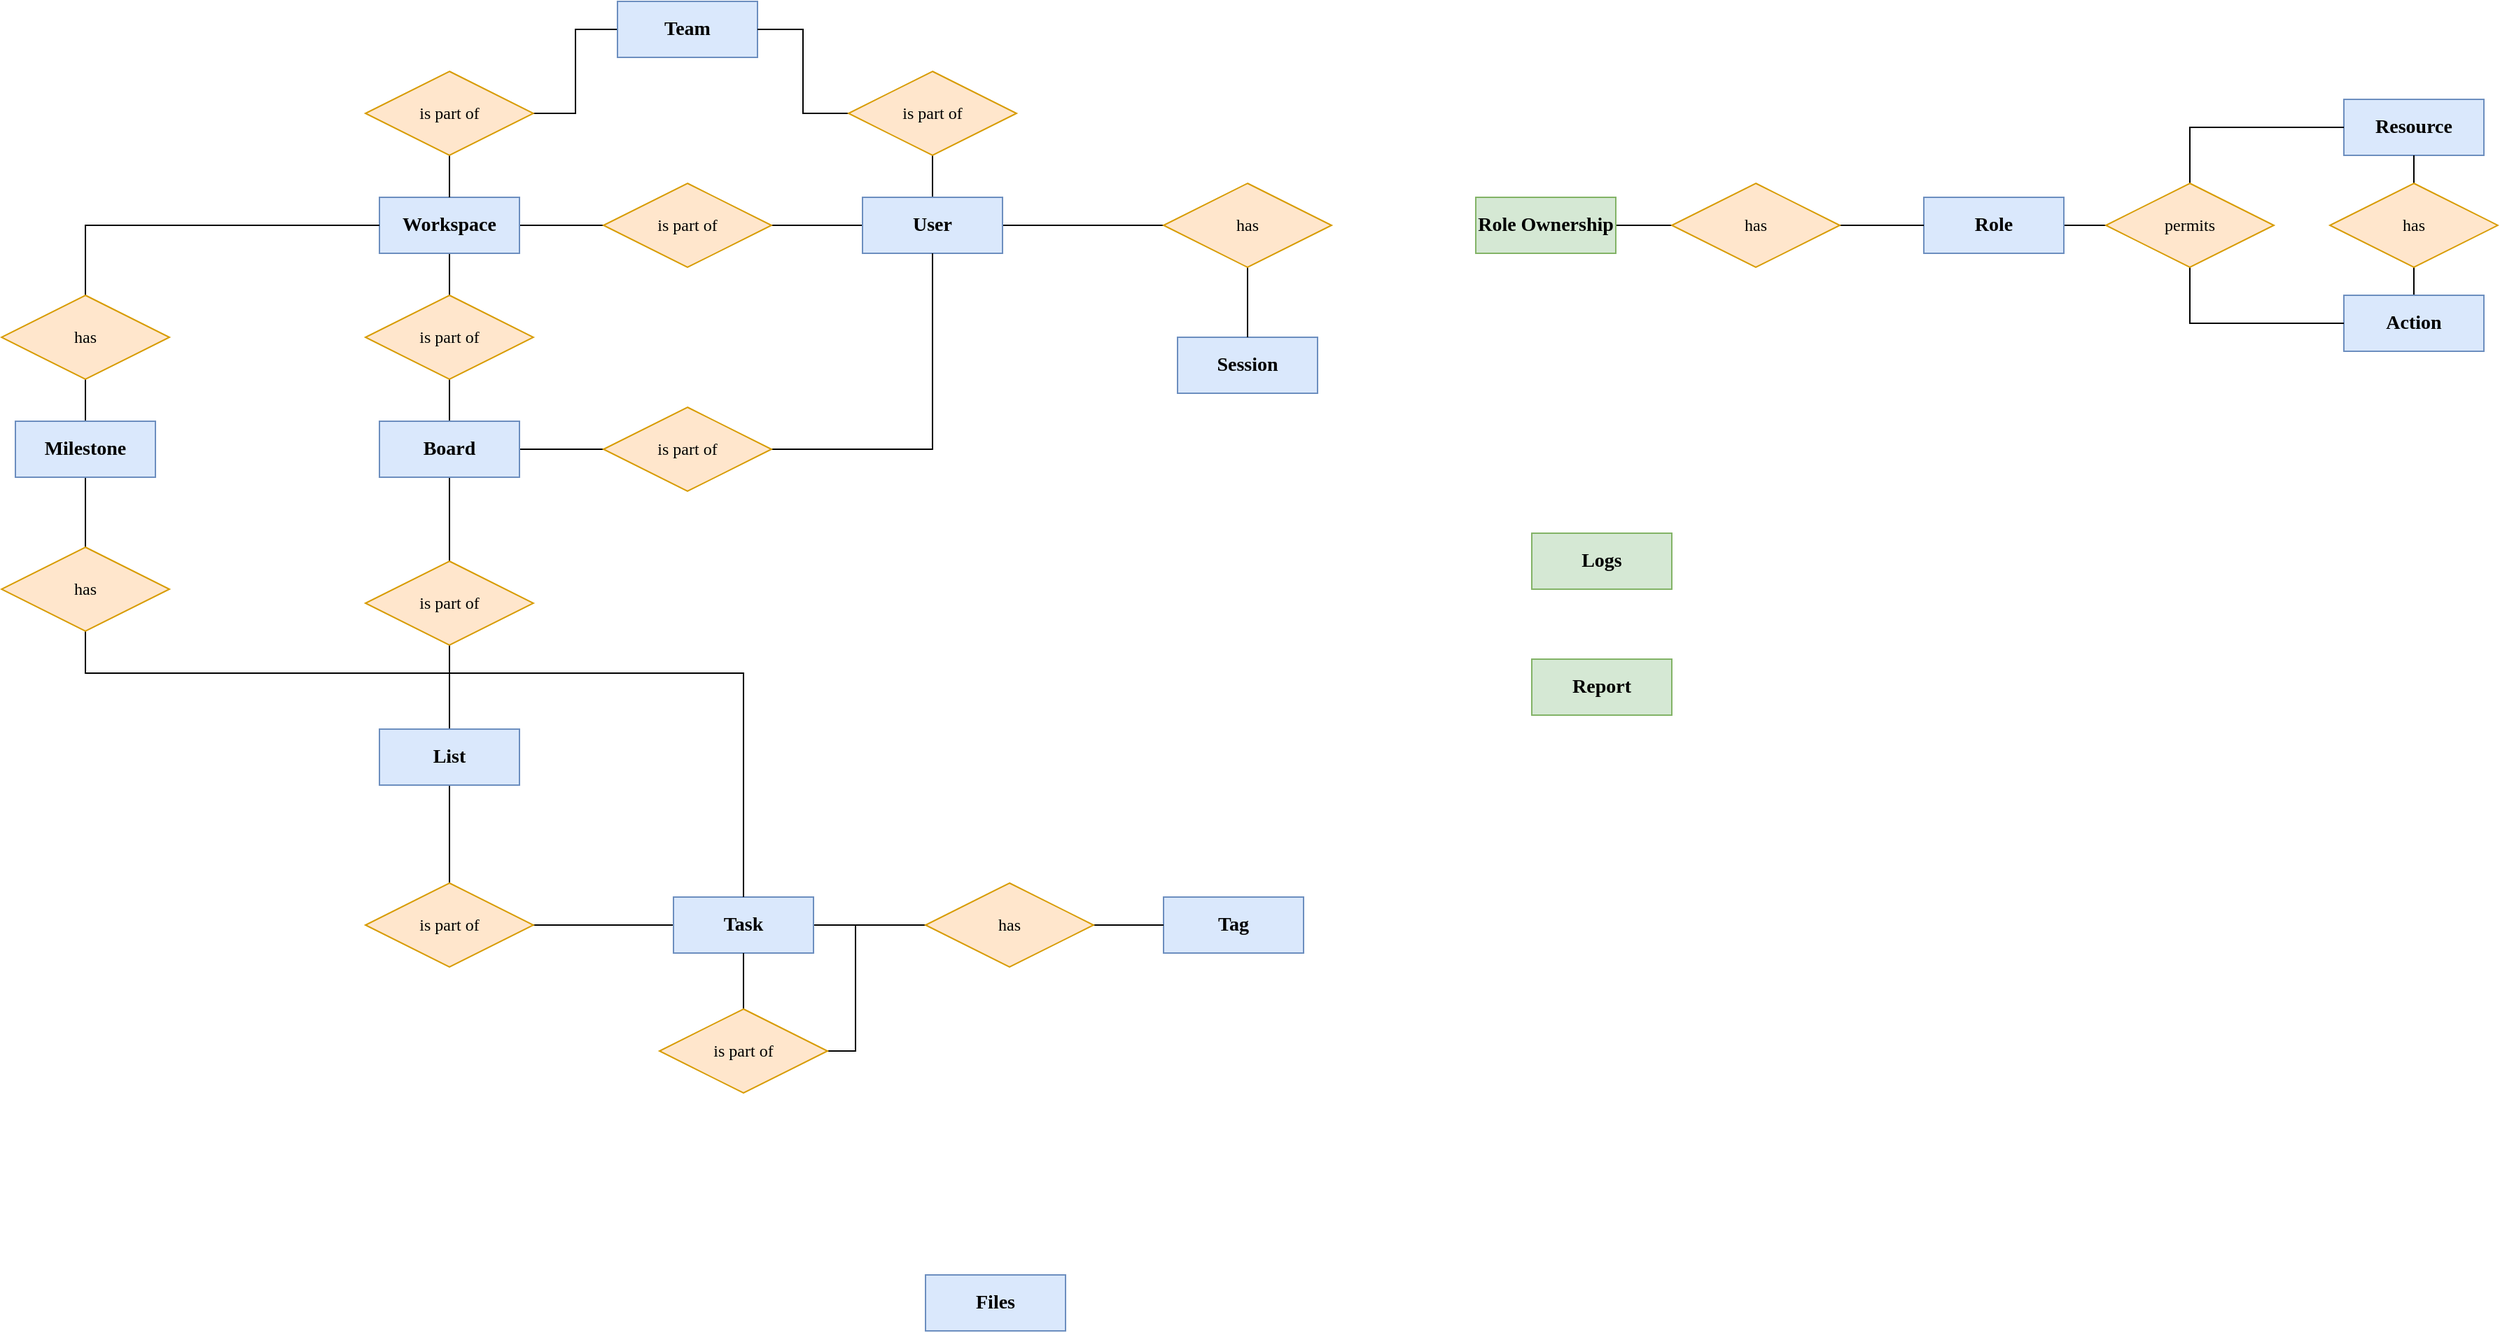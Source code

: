 <mxfile version="24.7.17">
  <diagram id="R2lEEEUBdFMjLlhIrx00" name="Page-1">
    <mxGraphModel dx="1647" dy="1115" grid="1" gridSize="10" guides="1" tooltips="1" connect="1" arrows="1" fold="1" page="1" pageScale="1" pageWidth="2000" pageHeight="2000" math="0" shadow="0" extFonts="Permanent Marker^https://fonts.googleapis.com/css?family=Permanent+Marker">
      <root>
        <mxCell id="0" />
        <mxCell id="1" parent="0" />
        <mxCell id="NZ84gaIjG7b7qAjeDfiD-11" style="edgeStyle=orthogonalEdgeStyle;rounded=0;orthogonalLoop=1;jettySize=auto;html=1;entryX=1;entryY=0.5;entryDx=0;entryDy=0;endArrow=none;endFill=0;" edge="1" parent="1" source="NZ84gaIjG7b7qAjeDfiD-1" target="NZ84gaIjG7b7qAjeDfiD-8">
          <mxGeometry relative="1" as="geometry" />
        </mxCell>
        <mxCell id="NZ84gaIjG7b7qAjeDfiD-41" style="edgeStyle=orthogonalEdgeStyle;shape=connector;rounded=0;orthogonalLoop=1;jettySize=auto;html=1;entryX=0.5;entryY=1;entryDx=0;entryDy=0;strokeColor=default;align=center;verticalAlign=middle;fontFamily=Lucida Console;fontSize=12;fontColor=default;fontStyle=1;labelBackgroundColor=default;endArrow=none;endFill=0;" edge="1" parent="1" source="NZ84gaIjG7b7qAjeDfiD-1" target="NZ84gaIjG7b7qAjeDfiD-40">
          <mxGeometry relative="1" as="geometry" />
        </mxCell>
        <mxCell id="NZ84gaIjG7b7qAjeDfiD-82" style="edgeStyle=orthogonalEdgeStyle;shape=connector;rounded=0;orthogonalLoop=1;jettySize=auto;html=1;entryX=0;entryY=0.5;entryDx=0;entryDy=0;strokeColor=default;align=center;verticalAlign=middle;fontFamily=Lucida Console;fontSize=12;fontColor=default;fontStyle=1;labelBackgroundColor=default;endArrow=none;endFill=0;" edge="1" parent="1" source="NZ84gaIjG7b7qAjeDfiD-1" target="NZ84gaIjG7b7qAjeDfiD-81">
          <mxGeometry relative="1" as="geometry" />
        </mxCell>
        <mxCell id="NZ84gaIjG7b7qAjeDfiD-1" value="User" style="whiteSpace=wrap;html=1;align=center;fillColor=#dae8fc;strokeColor=#6c8ebf;fontFamily=Lucida Console;fontStyle=1;fontSize=14;" vertex="1" parent="1">
          <mxGeometry x="782" y="630" width="100" height="40" as="geometry" />
        </mxCell>
        <mxCell id="NZ84gaIjG7b7qAjeDfiD-12" style="edgeStyle=orthogonalEdgeStyle;rounded=0;orthogonalLoop=1;jettySize=auto;html=1;entryX=1;entryY=0.5;entryDx=0;entryDy=0;endArrow=none;endFill=0;" edge="1" parent="1" source="NZ84gaIjG7b7qAjeDfiD-8" target="NZ84gaIjG7b7qAjeDfiD-10">
          <mxGeometry relative="1" as="geometry" />
        </mxCell>
        <mxCell id="NZ84gaIjG7b7qAjeDfiD-8" value="is part of" style="shape=rhombus;perimeter=rhombusPerimeter;whiteSpace=wrap;html=1;align=center;fillColor=#ffe6cc;strokeColor=#d79b00;fontFamily=Lucida Console;" vertex="1" parent="1">
          <mxGeometry x="597" y="620" width="120" height="60" as="geometry" />
        </mxCell>
        <mxCell id="NZ84gaIjG7b7qAjeDfiD-19" style="edgeStyle=orthogonalEdgeStyle;shape=connector;rounded=0;orthogonalLoop=1;jettySize=auto;html=1;entryX=0.5;entryY=0;entryDx=0;entryDy=0;strokeColor=default;align=center;verticalAlign=middle;fontFamily=Lucida Console;fontSize=12;fontColor=default;fontStyle=1;labelBackgroundColor=default;endArrow=none;endFill=0;" edge="1" parent="1" source="NZ84gaIjG7b7qAjeDfiD-10" target="NZ84gaIjG7b7qAjeDfiD-17">
          <mxGeometry relative="1" as="geometry" />
        </mxCell>
        <mxCell id="NZ84gaIjG7b7qAjeDfiD-10" value="Workspace" style="whiteSpace=wrap;html=1;align=center;fillColor=#dae8fc;strokeColor=#6c8ebf;fontFamily=Lucida Console;fontStyle=1;fontSize=14;" vertex="1" parent="1">
          <mxGeometry x="437" y="630" width="100" height="40" as="geometry" />
        </mxCell>
        <mxCell id="NZ84gaIjG7b7qAjeDfiD-15" style="edgeStyle=orthogonalEdgeStyle;shape=connector;rounded=0;orthogonalLoop=1;jettySize=auto;html=1;entryX=0;entryY=0.5;entryDx=0;entryDy=0;strokeColor=default;align=center;verticalAlign=middle;fontFamily=Lucida Console;fontSize=12;fontColor=default;fontStyle=1;labelBackgroundColor=default;endArrow=none;endFill=0;" edge="1" parent="1" source="NZ84gaIjG7b7qAjeDfiD-13" target="NZ84gaIjG7b7qAjeDfiD-14">
          <mxGeometry relative="1" as="geometry" />
        </mxCell>
        <mxCell id="NZ84gaIjG7b7qAjeDfiD-18" style="edgeStyle=orthogonalEdgeStyle;shape=connector;rounded=0;orthogonalLoop=1;jettySize=auto;html=1;entryX=0.5;entryY=1;entryDx=0;entryDy=0;strokeColor=default;align=center;verticalAlign=middle;fontFamily=Lucida Console;fontSize=12;fontColor=default;fontStyle=1;labelBackgroundColor=default;endArrow=none;endFill=0;" edge="1" parent="1" source="NZ84gaIjG7b7qAjeDfiD-13" target="NZ84gaIjG7b7qAjeDfiD-17">
          <mxGeometry relative="1" as="geometry" />
        </mxCell>
        <mxCell id="NZ84gaIjG7b7qAjeDfiD-22" style="edgeStyle=orthogonalEdgeStyle;shape=connector;rounded=0;orthogonalLoop=1;jettySize=auto;html=1;entryX=0.5;entryY=0;entryDx=0;entryDy=0;strokeColor=default;align=center;verticalAlign=middle;fontFamily=Lucida Console;fontSize=12;fontColor=default;fontStyle=1;labelBackgroundColor=default;endArrow=none;endFill=0;" edge="1" parent="1" source="NZ84gaIjG7b7qAjeDfiD-13" target="NZ84gaIjG7b7qAjeDfiD-20">
          <mxGeometry relative="1" as="geometry" />
        </mxCell>
        <mxCell id="NZ84gaIjG7b7qAjeDfiD-13" value="Board" style="whiteSpace=wrap;html=1;align=center;fillColor=#dae8fc;strokeColor=#6c8ebf;fontFamily=Lucida Console;fontStyle=1;fontSize=14;" vertex="1" parent="1">
          <mxGeometry x="437" y="790" width="100" height="40" as="geometry" />
        </mxCell>
        <mxCell id="NZ84gaIjG7b7qAjeDfiD-16" style="edgeStyle=orthogonalEdgeStyle;shape=connector;rounded=0;orthogonalLoop=1;jettySize=auto;html=1;entryX=0.5;entryY=1;entryDx=0;entryDy=0;strokeColor=default;align=center;verticalAlign=middle;fontFamily=Lucida Console;fontSize=12;fontColor=default;fontStyle=1;labelBackgroundColor=default;endArrow=none;endFill=0;" edge="1" parent="1" source="NZ84gaIjG7b7qAjeDfiD-14" target="NZ84gaIjG7b7qAjeDfiD-1">
          <mxGeometry relative="1" as="geometry" />
        </mxCell>
        <mxCell id="NZ84gaIjG7b7qAjeDfiD-14" value="is part of" style="shape=rhombus;perimeter=rhombusPerimeter;whiteSpace=wrap;html=1;align=center;fillColor=#ffe6cc;strokeColor=#d79b00;fontFamily=Lucida Console;" vertex="1" parent="1">
          <mxGeometry x="597" y="780" width="120" height="60" as="geometry" />
        </mxCell>
        <mxCell id="NZ84gaIjG7b7qAjeDfiD-17" value="is part of" style="shape=rhombus;perimeter=rhombusPerimeter;whiteSpace=wrap;html=1;align=center;fillColor=#ffe6cc;strokeColor=#d79b00;fontFamily=Lucida Console;" vertex="1" parent="1">
          <mxGeometry x="427" y="700" width="120" height="60" as="geometry" />
        </mxCell>
        <mxCell id="NZ84gaIjG7b7qAjeDfiD-23" style="edgeStyle=orthogonalEdgeStyle;shape=connector;rounded=0;orthogonalLoop=1;jettySize=auto;html=1;entryX=0.5;entryY=0;entryDx=0;entryDy=0;strokeColor=default;align=center;verticalAlign=middle;fontFamily=Lucida Console;fontSize=12;fontColor=default;fontStyle=1;labelBackgroundColor=default;endArrow=none;endFill=0;" edge="1" parent="1" source="NZ84gaIjG7b7qAjeDfiD-20" target="NZ84gaIjG7b7qAjeDfiD-21">
          <mxGeometry relative="1" as="geometry" />
        </mxCell>
        <mxCell id="NZ84gaIjG7b7qAjeDfiD-20" value="is part of" style="shape=rhombus;perimeter=rhombusPerimeter;whiteSpace=wrap;html=1;align=center;fillColor=#ffe6cc;strokeColor=#d79b00;fontFamily=Lucida Console;" vertex="1" parent="1">
          <mxGeometry x="427" y="890" width="120" height="60" as="geometry" />
        </mxCell>
        <mxCell id="NZ84gaIjG7b7qAjeDfiD-26" style="edgeStyle=orthogonalEdgeStyle;shape=connector;rounded=0;orthogonalLoop=1;jettySize=auto;html=1;entryX=0.5;entryY=0;entryDx=0;entryDy=0;strokeColor=default;align=center;verticalAlign=middle;fontFamily=Lucida Console;fontSize=12;fontColor=default;fontStyle=1;labelBackgroundColor=default;endArrow=none;endFill=0;" edge="1" parent="1" source="NZ84gaIjG7b7qAjeDfiD-21" target="NZ84gaIjG7b7qAjeDfiD-24">
          <mxGeometry relative="1" as="geometry" />
        </mxCell>
        <mxCell id="NZ84gaIjG7b7qAjeDfiD-21" value="List" style="whiteSpace=wrap;html=1;align=center;fillColor=#dae8fc;strokeColor=#6c8ebf;fontFamily=Lucida Console;fontStyle=1;fontSize=14;" vertex="1" parent="1">
          <mxGeometry x="437" y="1010" width="100" height="40" as="geometry" />
        </mxCell>
        <mxCell id="NZ84gaIjG7b7qAjeDfiD-28" style="edgeStyle=orthogonalEdgeStyle;shape=connector;rounded=0;orthogonalLoop=1;jettySize=auto;html=1;entryX=0;entryY=0.5;entryDx=0;entryDy=0;strokeColor=default;align=center;verticalAlign=middle;fontFamily=Lucida Console;fontSize=12;fontColor=default;fontStyle=1;labelBackgroundColor=default;endArrow=none;endFill=0;" edge="1" parent="1" source="NZ84gaIjG7b7qAjeDfiD-24" target="NZ84gaIjG7b7qAjeDfiD-25">
          <mxGeometry relative="1" as="geometry" />
        </mxCell>
        <mxCell id="NZ84gaIjG7b7qAjeDfiD-24" value="is part of" style="shape=rhombus;perimeter=rhombusPerimeter;whiteSpace=wrap;html=1;align=center;fillColor=#ffe6cc;strokeColor=#d79b00;fontFamily=Lucida Console;" vertex="1" parent="1">
          <mxGeometry x="427" y="1120" width="120" height="60" as="geometry" />
        </mxCell>
        <mxCell id="NZ84gaIjG7b7qAjeDfiD-33" style="edgeStyle=orthogonalEdgeStyle;shape=connector;rounded=0;orthogonalLoop=1;jettySize=auto;html=1;entryX=1;entryY=0.5;entryDx=0;entryDy=0;strokeColor=default;align=center;verticalAlign=middle;fontFamily=Lucida Console;fontSize=12;fontColor=default;fontStyle=1;labelBackgroundColor=default;endArrow=none;endFill=0;" edge="1" parent="1" source="NZ84gaIjG7b7qAjeDfiD-25" target="NZ84gaIjG7b7qAjeDfiD-29">
          <mxGeometry relative="1" as="geometry">
            <Array as="points">
              <mxPoint x="777" y="1150" />
              <mxPoint x="777" y="1240" />
            </Array>
          </mxGeometry>
        </mxCell>
        <mxCell id="NZ84gaIjG7b7qAjeDfiD-36" style="edgeStyle=orthogonalEdgeStyle;shape=connector;rounded=0;orthogonalLoop=1;jettySize=auto;html=1;entryX=0;entryY=0.5;entryDx=0;entryDy=0;strokeColor=default;align=center;verticalAlign=middle;fontFamily=Lucida Console;fontSize=12;fontColor=default;fontStyle=1;labelBackgroundColor=default;endArrow=none;endFill=0;" edge="1" parent="1" source="NZ84gaIjG7b7qAjeDfiD-25" target="NZ84gaIjG7b7qAjeDfiD-35">
          <mxGeometry relative="1" as="geometry" />
        </mxCell>
        <mxCell id="NZ84gaIjG7b7qAjeDfiD-25" value="Task" style="whiteSpace=wrap;html=1;align=center;fillColor=#dae8fc;strokeColor=#6c8ebf;fontFamily=Lucida Console;fontStyle=1;fontSize=14;" vertex="1" parent="1">
          <mxGeometry x="647" y="1130" width="100" height="40" as="geometry" />
        </mxCell>
        <mxCell id="NZ84gaIjG7b7qAjeDfiD-32" style="edgeStyle=orthogonalEdgeStyle;shape=connector;rounded=0;orthogonalLoop=1;jettySize=auto;html=1;entryX=0.5;entryY=1;entryDx=0;entryDy=0;strokeColor=default;align=center;verticalAlign=middle;fontFamily=Lucida Console;fontSize=12;fontColor=default;fontStyle=1;labelBackgroundColor=default;endArrow=none;endFill=0;" edge="1" parent="1" source="NZ84gaIjG7b7qAjeDfiD-29" target="NZ84gaIjG7b7qAjeDfiD-25">
          <mxGeometry relative="1" as="geometry" />
        </mxCell>
        <mxCell id="NZ84gaIjG7b7qAjeDfiD-29" value="is part of" style="shape=rhombus;perimeter=rhombusPerimeter;whiteSpace=wrap;html=1;align=center;fillColor=#ffe6cc;strokeColor=#d79b00;fontFamily=Lucida Console;" vertex="1" parent="1">
          <mxGeometry x="637" y="1210" width="120" height="60" as="geometry" />
        </mxCell>
        <mxCell id="NZ84gaIjG7b7qAjeDfiD-34" value="Tag" style="whiteSpace=wrap;html=1;align=center;fillColor=#dae8fc;strokeColor=#6c8ebf;fontFamily=Lucida Console;fontStyle=1;fontSize=14;" vertex="1" parent="1">
          <mxGeometry x="997" y="1130" width="100" height="40" as="geometry" />
        </mxCell>
        <mxCell id="NZ84gaIjG7b7qAjeDfiD-37" style="edgeStyle=orthogonalEdgeStyle;shape=connector;rounded=0;orthogonalLoop=1;jettySize=auto;html=1;entryX=0;entryY=0.5;entryDx=0;entryDy=0;strokeColor=default;align=center;verticalAlign=middle;fontFamily=Lucida Console;fontSize=12;fontColor=default;fontStyle=1;labelBackgroundColor=default;endArrow=none;endFill=0;" edge="1" parent="1" source="NZ84gaIjG7b7qAjeDfiD-35" target="NZ84gaIjG7b7qAjeDfiD-34">
          <mxGeometry relative="1" as="geometry" />
        </mxCell>
        <mxCell id="NZ84gaIjG7b7qAjeDfiD-35" value="has" style="shape=rhombus;perimeter=rhombusPerimeter;whiteSpace=wrap;html=1;align=center;fillColor=#ffe6cc;strokeColor=#d79b00;fontFamily=Lucida Console;" vertex="1" parent="1">
          <mxGeometry x="827" y="1120" width="120" height="60" as="geometry" />
        </mxCell>
        <mxCell id="NZ84gaIjG7b7qAjeDfiD-43" style="edgeStyle=orthogonalEdgeStyle;shape=connector;rounded=0;orthogonalLoop=1;jettySize=auto;html=1;entryX=1;entryY=0.5;entryDx=0;entryDy=0;strokeColor=default;align=center;verticalAlign=middle;fontFamily=Lucida Console;fontSize=12;fontColor=default;fontStyle=1;labelBackgroundColor=default;endArrow=none;endFill=0;" edge="1" parent="1" source="NZ84gaIjG7b7qAjeDfiD-38" target="NZ84gaIjG7b7qAjeDfiD-39">
          <mxGeometry relative="1" as="geometry" />
        </mxCell>
        <mxCell id="NZ84gaIjG7b7qAjeDfiD-38" value="Team" style="whiteSpace=wrap;html=1;align=center;fillColor=#dae8fc;strokeColor=#6c8ebf;fontFamily=Lucida Console;fontStyle=1;fontSize=14;" vertex="1" parent="1">
          <mxGeometry x="607" y="490" width="100" height="40" as="geometry" />
        </mxCell>
        <mxCell id="NZ84gaIjG7b7qAjeDfiD-44" style="edgeStyle=orthogonalEdgeStyle;shape=connector;rounded=0;orthogonalLoop=1;jettySize=auto;html=1;entryX=0.5;entryY=0;entryDx=0;entryDy=0;strokeColor=default;align=center;verticalAlign=middle;fontFamily=Lucida Console;fontSize=12;fontColor=default;fontStyle=1;labelBackgroundColor=default;endArrow=none;endFill=0;" edge="1" parent="1" source="NZ84gaIjG7b7qAjeDfiD-39" target="NZ84gaIjG7b7qAjeDfiD-10">
          <mxGeometry relative="1" as="geometry" />
        </mxCell>
        <mxCell id="NZ84gaIjG7b7qAjeDfiD-39" value="is part of" style="shape=rhombus;perimeter=rhombusPerimeter;whiteSpace=wrap;html=1;align=center;fillColor=#ffe6cc;strokeColor=#d79b00;fontFamily=Lucida Console;" vertex="1" parent="1">
          <mxGeometry x="427" y="540" width="120" height="60" as="geometry" />
        </mxCell>
        <mxCell id="NZ84gaIjG7b7qAjeDfiD-42" style="edgeStyle=orthogonalEdgeStyle;shape=connector;rounded=0;orthogonalLoop=1;jettySize=auto;html=1;entryX=1;entryY=0.5;entryDx=0;entryDy=0;strokeColor=default;align=center;verticalAlign=middle;fontFamily=Lucida Console;fontSize=12;fontColor=default;fontStyle=1;labelBackgroundColor=default;endArrow=none;endFill=0;" edge="1" parent="1" source="NZ84gaIjG7b7qAjeDfiD-40" target="NZ84gaIjG7b7qAjeDfiD-38">
          <mxGeometry relative="1" as="geometry" />
        </mxCell>
        <mxCell id="NZ84gaIjG7b7qAjeDfiD-40" value="is part of" style="shape=rhombus;perimeter=rhombusPerimeter;whiteSpace=wrap;html=1;align=center;fillColor=#ffe6cc;strokeColor=#d79b00;fontFamily=Lucida Console;" vertex="1" parent="1">
          <mxGeometry x="772" y="540" width="120" height="60" as="geometry" />
        </mxCell>
        <mxCell id="NZ84gaIjG7b7qAjeDfiD-55" style="edgeStyle=orthogonalEdgeStyle;shape=connector;rounded=0;orthogonalLoop=1;jettySize=auto;html=1;entryX=0;entryY=0.5;entryDx=0;entryDy=0;strokeColor=default;align=center;verticalAlign=middle;fontFamily=Lucida Console;fontSize=12;fontColor=default;fontStyle=1;labelBackgroundColor=default;endArrow=none;endFill=0;" edge="1" parent="1" source="NZ84gaIjG7b7qAjeDfiD-46" target="NZ84gaIjG7b7qAjeDfiD-54">
          <mxGeometry relative="1" as="geometry" />
        </mxCell>
        <mxCell id="NZ84gaIjG7b7qAjeDfiD-46" value="Role Ownership" style="whiteSpace=wrap;html=1;align=center;fillColor=#d5e8d4;strokeColor=#82b366;fontFamily=Lucida Console;fontStyle=1;fontSize=14;" vertex="1" parent="1">
          <mxGeometry x="1220" y="630" width="100" height="40" as="geometry" />
        </mxCell>
        <mxCell id="NZ84gaIjG7b7qAjeDfiD-60" style="edgeStyle=orthogonalEdgeStyle;shape=connector;rounded=0;orthogonalLoop=1;jettySize=auto;html=1;entryX=0;entryY=0.5;entryDx=0;entryDy=0;strokeColor=default;align=center;verticalAlign=middle;fontFamily=Lucida Console;fontSize=12;fontColor=default;fontStyle=1;labelBackgroundColor=default;endArrow=none;endFill=0;" edge="1" parent="1" source="NZ84gaIjG7b7qAjeDfiD-53" target="NZ84gaIjG7b7qAjeDfiD-59">
          <mxGeometry relative="1" as="geometry" />
        </mxCell>
        <mxCell id="NZ84gaIjG7b7qAjeDfiD-53" value="Role" style="whiteSpace=wrap;html=1;align=center;fillColor=#dae8fc;strokeColor=#6c8ebf;fontFamily=Lucida Console;fontStyle=1;fontSize=14;" vertex="1" parent="1">
          <mxGeometry x="1540" y="630" width="100" height="40" as="geometry" />
        </mxCell>
        <mxCell id="NZ84gaIjG7b7qAjeDfiD-56" style="edgeStyle=orthogonalEdgeStyle;shape=connector;rounded=0;orthogonalLoop=1;jettySize=auto;html=1;entryX=0;entryY=0.5;entryDx=0;entryDy=0;strokeColor=default;align=center;verticalAlign=middle;fontFamily=Lucida Console;fontSize=12;fontColor=default;fontStyle=1;labelBackgroundColor=default;endArrow=none;endFill=0;" edge="1" parent="1" source="NZ84gaIjG7b7qAjeDfiD-54" target="NZ84gaIjG7b7qAjeDfiD-53">
          <mxGeometry relative="1" as="geometry" />
        </mxCell>
        <mxCell id="NZ84gaIjG7b7qAjeDfiD-54" value="has" style="shape=rhombus;perimeter=rhombusPerimeter;whiteSpace=wrap;html=1;align=center;fillColor=#ffe6cc;strokeColor=#d79b00;fontFamily=Lucida Console;" vertex="1" parent="1">
          <mxGeometry x="1360" y="620" width="120" height="60" as="geometry" />
        </mxCell>
        <mxCell id="NZ84gaIjG7b7qAjeDfiD-57" value="Resource" style="whiteSpace=wrap;html=1;align=center;fillColor=#dae8fc;strokeColor=#6c8ebf;fontFamily=Lucida Console;fontStyle=1;fontSize=14;" vertex="1" parent="1">
          <mxGeometry x="1840" y="560" width="100" height="40" as="geometry" />
        </mxCell>
        <mxCell id="NZ84gaIjG7b7qAjeDfiD-64" style="edgeStyle=orthogonalEdgeStyle;shape=connector;rounded=0;orthogonalLoop=1;jettySize=auto;html=1;entryX=0.5;entryY=1;entryDx=0;entryDy=0;strokeColor=default;align=center;verticalAlign=middle;fontFamily=Lucida Console;fontSize=12;fontColor=default;fontStyle=1;labelBackgroundColor=default;endArrow=none;endFill=0;" edge="1" parent="1" source="NZ84gaIjG7b7qAjeDfiD-58" target="NZ84gaIjG7b7qAjeDfiD-63">
          <mxGeometry relative="1" as="geometry" />
        </mxCell>
        <mxCell id="NZ84gaIjG7b7qAjeDfiD-58" value="Action" style="whiteSpace=wrap;html=1;align=center;fillColor=#dae8fc;strokeColor=#6c8ebf;fontFamily=Lucida Console;fontStyle=1;fontSize=14;" vertex="1" parent="1">
          <mxGeometry x="1840" y="700" width="100" height="40" as="geometry" />
        </mxCell>
        <mxCell id="NZ84gaIjG7b7qAjeDfiD-61" style="edgeStyle=orthogonalEdgeStyle;shape=connector;rounded=0;orthogonalLoop=1;jettySize=auto;html=1;entryX=0;entryY=0.5;entryDx=0;entryDy=0;strokeColor=default;align=center;verticalAlign=middle;fontFamily=Lucida Console;fontSize=12;fontColor=default;fontStyle=1;labelBackgroundColor=default;endArrow=none;endFill=0;" edge="1" parent="1" source="NZ84gaIjG7b7qAjeDfiD-59" target="NZ84gaIjG7b7qAjeDfiD-57">
          <mxGeometry relative="1" as="geometry">
            <Array as="points">
              <mxPoint x="1730" y="580" />
            </Array>
          </mxGeometry>
        </mxCell>
        <mxCell id="NZ84gaIjG7b7qAjeDfiD-62" style="edgeStyle=orthogonalEdgeStyle;shape=connector;rounded=0;orthogonalLoop=1;jettySize=auto;html=1;entryX=0;entryY=0.5;entryDx=0;entryDy=0;strokeColor=default;align=center;verticalAlign=middle;fontFamily=Lucida Console;fontSize=12;fontColor=default;fontStyle=1;labelBackgroundColor=default;endArrow=none;endFill=0;" edge="1" parent="1" source="NZ84gaIjG7b7qAjeDfiD-59" target="NZ84gaIjG7b7qAjeDfiD-58">
          <mxGeometry relative="1" as="geometry">
            <Array as="points">
              <mxPoint x="1730" y="720" />
            </Array>
          </mxGeometry>
        </mxCell>
        <mxCell id="NZ84gaIjG7b7qAjeDfiD-59" value="permits" style="shape=rhombus;perimeter=rhombusPerimeter;whiteSpace=wrap;html=1;align=center;fillColor=#ffe6cc;strokeColor=#d79b00;fontFamily=Lucida Console;" vertex="1" parent="1">
          <mxGeometry x="1670" y="620" width="120" height="60" as="geometry" />
        </mxCell>
        <mxCell id="NZ84gaIjG7b7qAjeDfiD-65" style="edgeStyle=orthogonalEdgeStyle;shape=connector;rounded=0;orthogonalLoop=1;jettySize=auto;html=1;entryX=0.5;entryY=1;entryDx=0;entryDy=0;strokeColor=default;align=center;verticalAlign=middle;fontFamily=Lucida Console;fontSize=12;fontColor=default;fontStyle=1;labelBackgroundColor=default;endArrow=none;endFill=0;" edge="1" parent="1" source="NZ84gaIjG7b7qAjeDfiD-63" target="NZ84gaIjG7b7qAjeDfiD-57">
          <mxGeometry relative="1" as="geometry" />
        </mxCell>
        <mxCell id="NZ84gaIjG7b7qAjeDfiD-63" value="has" style="shape=rhombus;perimeter=rhombusPerimeter;whiteSpace=wrap;html=1;align=center;fillColor=#ffe6cc;strokeColor=#d79b00;fontFamily=Lucida Console;" vertex="1" parent="1">
          <mxGeometry x="1830" y="620" width="120" height="60" as="geometry" />
        </mxCell>
        <mxCell id="NZ84gaIjG7b7qAjeDfiD-67" value="Session" style="whiteSpace=wrap;html=1;align=center;fillColor=#dae8fc;strokeColor=#6c8ebf;fontFamily=Lucida Console;fontStyle=1;fontSize=14;" vertex="1" parent="1">
          <mxGeometry x="1007" y="730" width="100" height="40" as="geometry" />
        </mxCell>
        <mxCell id="NZ84gaIjG7b7qAjeDfiD-72" style="edgeStyle=orthogonalEdgeStyle;shape=connector;rounded=0;orthogonalLoop=1;jettySize=auto;html=1;entryX=0.5;entryY=1;entryDx=0;entryDy=0;strokeColor=default;align=center;verticalAlign=middle;fontFamily=Lucida Console;fontSize=12;fontColor=default;fontStyle=1;labelBackgroundColor=default;endArrow=none;endFill=0;" edge="1" parent="1" source="NZ84gaIjG7b7qAjeDfiD-70" target="NZ84gaIjG7b7qAjeDfiD-71">
          <mxGeometry relative="1" as="geometry" />
        </mxCell>
        <mxCell id="NZ84gaIjG7b7qAjeDfiD-75" style="edgeStyle=orthogonalEdgeStyle;shape=connector;rounded=0;orthogonalLoop=1;jettySize=auto;html=1;entryX=0.5;entryY=0;entryDx=0;entryDy=0;strokeColor=default;align=center;verticalAlign=middle;fontFamily=Lucida Console;fontSize=12;fontColor=default;fontStyle=1;labelBackgroundColor=default;endArrow=none;endFill=0;" edge="1" parent="1" source="NZ84gaIjG7b7qAjeDfiD-70" target="NZ84gaIjG7b7qAjeDfiD-74">
          <mxGeometry relative="1" as="geometry" />
        </mxCell>
        <mxCell id="NZ84gaIjG7b7qAjeDfiD-70" value="Milestone" style="whiteSpace=wrap;html=1;align=center;fillColor=#dae8fc;strokeColor=#6c8ebf;fontFamily=Lucida Console;fontStyle=1;fontSize=14;" vertex="1" parent="1">
          <mxGeometry x="177" y="790" width="100" height="40" as="geometry" />
        </mxCell>
        <mxCell id="NZ84gaIjG7b7qAjeDfiD-73" style="edgeStyle=orthogonalEdgeStyle;shape=connector;rounded=0;orthogonalLoop=1;jettySize=auto;html=1;entryX=0;entryY=0.5;entryDx=0;entryDy=0;strokeColor=default;align=center;verticalAlign=middle;fontFamily=Lucida Console;fontSize=12;fontColor=default;fontStyle=1;labelBackgroundColor=default;endArrow=none;endFill=0;" edge="1" parent="1" source="NZ84gaIjG7b7qAjeDfiD-71" target="NZ84gaIjG7b7qAjeDfiD-10">
          <mxGeometry relative="1" as="geometry">
            <Array as="points">
              <mxPoint x="227" y="650" />
            </Array>
          </mxGeometry>
        </mxCell>
        <mxCell id="NZ84gaIjG7b7qAjeDfiD-71" value="has" style="shape=rhombus;perimeter=rhombusPerimeter;whiteSpace=wrap;html=1;align=center;fillColor=#ffe6cc;strokeColor=#d79b00;fontFamily=Lucida Console;" vertex="1" parent="1">
          <mxGeometry x="167" y="700" width="120" height="60" as="geometry" />
        </mxCell>
        <mxCell id="NZ84gaIjG7b7qAjeDfiD-76" style="edgeStyle=orthogonalEdgeStyle;shape=connector;rounded=0;orthogonalLoop=1;jettySize=auto;html=1;entryX=0.5;entryY=0;entryDx=0;entryDy=0;strokeColor=default;align=center;verticalAlign=middle;fontFamily=Lucida Console;fontSize=12;fontColor=default;fontStyle=1;labelBackgroundColor=default;endArrow=none;endFill=0;" edge="1" parent="1" source="NZ84gaIjG7b7qAjeDfiD-74" target="NZ84gaIjG7b7qAjeDfiD-25">
          <mxGeometry relative="1" as="geometry">
            <Array as="points">
              <mxPoint x="227" y="970" />
              <mxPoint x="697" y="970" />
            </Array>
          </mxGeometry>
        </mxCell>
        <mxCell id="NZ84gaIjG7b7qAjeDfiD-74" value="has" style="shape=rhombus;perimeter=rhombusPerimeter;whiteSpace=wrap;html=1;align=center;fillColor=#ffe6cc;strokeColor=#d79b00;fontFamily=Lucida Console;" vertex="1" parent="1">
          <mxGeometry x="167" y="880" width="120" height="60" as="geometry" />
        </mxCell>
        <mxCell id="NZ84gaIjG7b7qAjeDfiD-77" value="Logs" style="whiteSpace=wrap;html=1;align=center;fillColor=#d5e8d4;strokeColor=#82b366;fontFamily=Lucida Console;fontStyle=1;fontSize=14;" vertex="1" parent="1">
          <mxGeometry x="1260" y="870" width="100" height="40" as="geometry" />
        </mxCell>
        <mxCell id="NZ84gaIjG7b7qAjeDfiD-79" value="Report" style="whiteSpace=wrap;html=1;align=center;fillColor=#d5e8d4;strokeColor=#82b366;fontFamily=Lucida Console;fontStyle=1;fontSize=14;" vertex="1" parent="1">
          <mxGeometry x="1260" y="960" width="100" height="40" as="geometry" />
        </mxCell>
        <mxCell id="NZ84gaIjG7b7qAjeDfiD-83" style="edgeStyle=orthogonalEdgeStyle;shape=connector;rounded=0;orthogonalLoop=1;jettySize=auto;html=1;entryX=0.5;entryY=0;entryDx=0;entryDy=0;strokeColor=default;align=center;verticalAlign=middle;fontFamily=Lucida Console;fontSize=12;fontColor=default;fontStyle=1;labelBackgroundColor=default;endArrow=none;endFill=0;" edge="1" parent="1" source="NZ84gaIjG7b7qAjeDfiD-81" target="NZ84gaIjG7b7qAjeDfiD-67">
          <mxGeometry relative="1" as="geometry" />
        </mxCell>
        <mxCell id="NZ84gaIjG7b7qAjeDfiD-81" value="has" style="shape=rhombus;perimeter=rhombusPerimeter;whiteSpace=wrap;html=1;align=center;fillColor=#ffe6cc;strokeColor=#d79b00;fontFamily=Lucida Console;" vertex="1" parent="1">
          <mxGeometry x="997" y="620" width="120" height="60" as="geometry" />
        </mxCell>
        <mxCell id="NZ84gaIjG7b7qAjeDfiD-85" value="Files" style="whiteSpace=wrap;html=1;align=center;fillColor=#dae8fc;strokeColor=#6c8ebf;fontFamily=Lucida Console;fontStyle=1;fontSize=14;" vertex="1" parent="1">
          <mxGeometry x="827" y="1400" width="100" height="40" as="geometry" />
        </mxCell>
      </root>
    </mxGraphModel>
  </diagram>
</mxfile>
